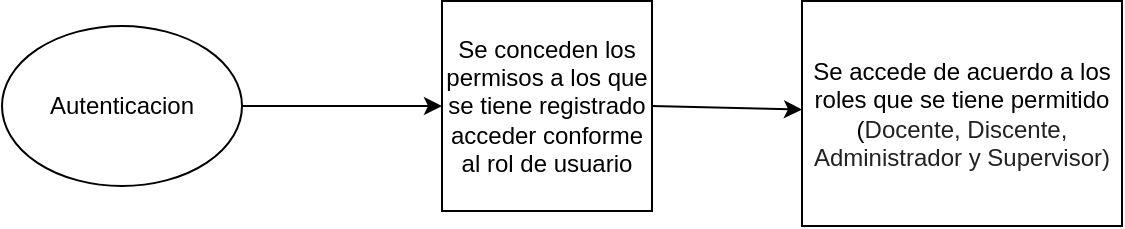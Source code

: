 <mxfile version="17.4.6" type="github">
  <diagram id="kgpKYQtTHZ0yAKxKKP6v" name="Page-1">
    <mxGraphModel dx="1038" dy="489" grid="1" gridSize="10" guides="1" tooltips="1" connect="1" arrows="1" fold="1" page="1" pageScale="1" pageWidth="850" pageHeight="1100" math="0" shadow="0">
      <root>
        <mxCell id="0" />
        <mxCell id="1" parent="0" />
        <mxCell id="NqgKmq6AE6EA1H5yf-Fl-2" value="Se conceden los permisos a los que se tiene registrado acceder conforme al rol de usuario" style="whiteSpace=wrap;html=1;aspect=fixed;" parent="1" vertex="1">
          <mxGeometry x="330" y="147.5" width="105" height="105" as="geometry" />
        </mxCell>
        <mxCell id="NqgKmq6AE6EA1H5yf-Fl-3" value="" style="endArrow=classic;html=1;rounded=0;entryX=0;entryY=0.5;entryDx=0;entryDy=0;exitX=1;exitY=0.5;exitDx=0;exitDy=0;" parent="1" source="NqgKmq6AE6EA1H5yf-Fl-7" target="NqgKmq6AE6EA1H5yf-Fl-2" edge="1">
          <mxGeometry width="50" height="50" relative="1" as="geometry">
            <mxPoint x="330" y="250" as="sourcePoint" />
            <mxPoint x="380" y="200" as="targetPoint" />
          </mxGeometry>
        </mxCell>
        <mxCell id="NqgKmq6AE6EA1H5yf-Fl-5" value="" style="endArrow=classic;html=1;rounded=0;exitX=1;exitY=0.5;exitDx=0;exitDy=0;" parent="1" source="NqgKmq6AE6EA1H5yf-Fl-2" target="ghxbRUzvNAo6ew7gXgAE-7" edge="1">
          <mxGeometry width="50" height="50" relative="1" as="geometry">
            <mxPoint x="330" y="250" as="sourcePoint" />
            <mxPoint x="440" y="215" as="targetPoint" />
          </mxGeometry>
        </mxCell>
        <mxCell id="NqgKmq6AE6EA1H5yf-Fl-7" value="Autenticacion" style="ellipse;whiteSpace=wrap;html=1;" parent="1" vertex="1">
          <mxGeometry x="110" y="160" width="120" height="80" as="geometry" />
        </mxCell>
        <mxCell id="ghxbRUzvNAo6ew7gXgAE-7" value="&lt;p style=&quot;font-size: 12px&quot;&gt;&lt;font style=&quot;font-size: 12px&quot;&gt;Se accede de acuerdo a los roles que se tiene permitido (&lt;span lang=&quot;ES-MX&quot; style=&quot;line-height: 107% ; color: rgb(34 , 34 , 34) ; background: white ; font-size: 12px&quot;&gt;Docente, Discente, Administrador y Supervisor)&lt;/span&gt;&lt;/font&gt;&lt;/p&gt;" style="rounded=0;whiteSpace=wrap;html=1;fontSize=12;" vertex="1" parent="1">
          <mxGeometry x="510" y="147.5" width="160" height="112.5" as="geometry" />
        </mxCell>
      </root>
    </mxGraphModel>
  </diagram>
</mxfile>
